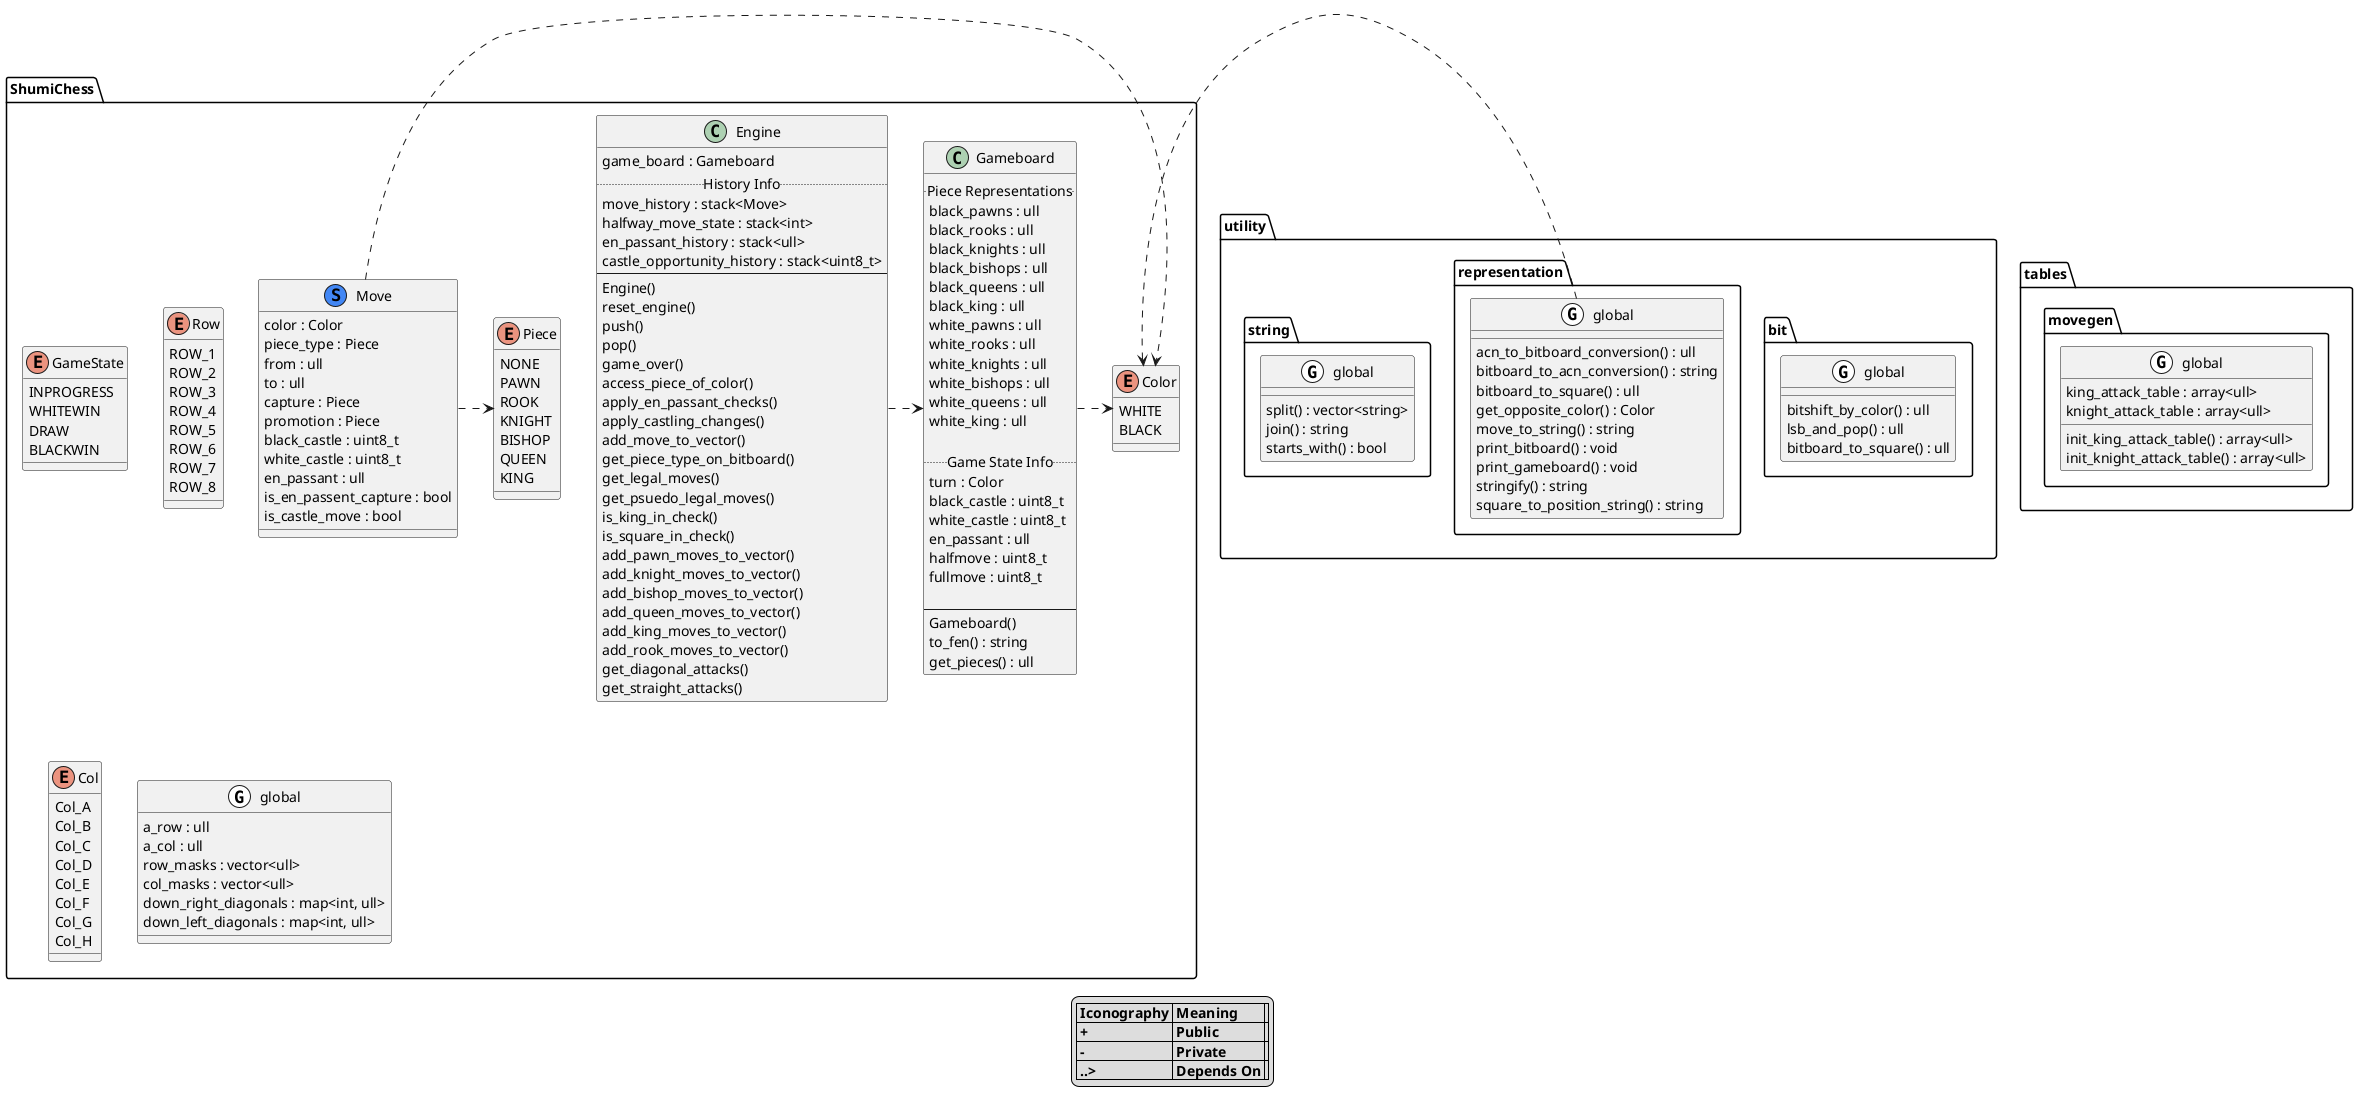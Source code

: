 @startuml
legend bottom
  |= Iconography |= Meaning |= |
  |= +           |= Public     |
  |= -           |= Private    |
  |= ..>         |= Depends On |
end legend

namespace ShumiChess {
    class Engine {
        game_board : Gameboard
        .. History Info ..
        move_history : stack<Move>
        halfway_move_state : stack<int>
        en_passant_history : stack<ull>
        castle_opportunity_history : stack<uint8_t>
        --
        Engine()
        reset_engine()
        push()
        pop()
        game_over()
        access_piece_of_color()
        apply_en_passant_checks()
        apply_castling_changes()
        add_move_to_vector()
        get_piece_type_on_bitboard()
        get_legal_moves()
        get_psuedo_legal_moves()
        is_king_in_check()
        is_square_in_check()
        add_pawn_moves_to_vector()
        add_knight_moves_to_vector()
        add_bishop_moves_to_vector()
        add_queen_moves_to_vector()
        add_king_moves_to_vector()
        add_rook_moves_to_vector()
        get_diagonal_attacks()
        get_straight_attacks()
    }

    class Gameboard {
        .. Piece Representations ..
        black_pawns : ull
        black_rooks : ull
        black_knights : ull
        black_bishops : ull
        black_queens : ull
        black_king : ull
        white_pawns : ull
        white_rooks : ull
        white_knights : ull
        white_bishops : ull
        white_queens : ull
        white_king : ull

        .. Game State Info ..
        turn : Color
        black_castle : uint8_t
        white_castle : uint8_t
        en_passant : ull
        halfmove : uint8_t
        fullmove : uint8_t

        --
        Gameboard()
        to_fen() : string
        get_pieces() : ull
    }

    enum Color {
        WHITE
        BLACK
    }

    enum Piece {
        NONE
        PAWN
        ROOK
        KNIGHT
        BISHOP
        QUEEN
        KING
    }

    class Move <<(S, #4287f5)>> {
        color : Color
        piece_type : Piece
        from : ull
        to : ull
        capture : Piece
        promotion : Piece
        black_castle : uint8_t
        white_castle : uint8_t
        en_passant : ull
        is_en_passent_capture : bool
        is_castle_move : bool
    }

    enum GameState {
        INPROGRESS
        WHITEWIN
        DRAW
        BLACKWIN
    }

    enum Row {
        ROW_1
        ROW_2
        ROW_3
        ROW_4
        ROW_5
        ROW_6
        ROW_7
        ROW_8
    }

    enum Col {
        Col_A
        Col_B
        Col_C
        Col_D
        Col_E
        Col_F
        Col_G
        Col_H
    }

    class global <<(G, #ffffff)>> {
        a_row : ull
        a_col : ull
        row_masks : vector<ull>
        col_masks : vector<ull>
        down_right_diagonals : map<int, ull> 
        down_left_diagonals : map<int, ull> 
    }
}

namespace tables {
    namespace movegen {
        class global <<(G, #ffffff)>> {
            king_attack_table : array<ull>
            knight_attack_table : array<ull>

            init_king_attack_table() : array<ull>
            init_knight_attack_table() : array<ull>
        }
    }
}

namespace utility {
    namespace bit {
        class global <<(G, #ffffff)>> {
            bitshift_by_color() : ull
            lsb_and_pop() : ull
            bitboard_to_square() : ull
        }
    }

    namespace representation {
        class global <<(G, #ffffff)>> {
            acn_to_bitboard_conversion() : ull
            bitboard_to_acn_conversion() : string
            bitboard_to_square() : ull
            get_opposite_color() : Color
            move_to_string() : string
            print_bitboard() : void 
            print_gameboard() : void
            stringify() : string
            square_to_position_string() : string
        }
    }

    namespace string {
        class global <<(G, #ffffff)>> {
            split() : vector<string>
            join() : string
            starts_with() : bool
        }
    }
}

ShumiChess.Engine .> ShumiChess.Gameboard
ShumiChess.Gameboard .> ShumiChess.Color
ShumiChess.Move .> ShumiChess.Color
ShumiChess.Move .> ShumiChess.Piece
utility.representation.global .> ShumiChess.Color

@enduml